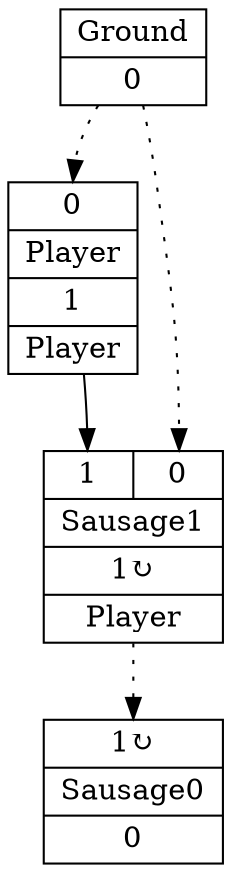 digraph G {
node [shape=record];
Player[ label ="{{<GroundP>0}|{Player}|<PlayerOUT>1|{Player}}"];
Ground[ label ="{{Ground}|<GroundOUT>0}"];
Sausage1[ label ="{{<Player>1|<GroundP>0}|{Sausage1}|<Sausage1OUT>1&#8635;|{Player}}"];
Sausage0[ label ="{{<Sausage1P>1&#8635;}|{Sausage0}|<Sausage0OUT>0}"];
	"Ground" -> "Player":GroundP [style=dotted];
	"Player" -> "Sausage1":Player;
	"Ground" -> "Sausage1":GroundP [style=dotted];
	"Sausage1" -> "Sausage0":Sausage1P [style=dotted];
}
